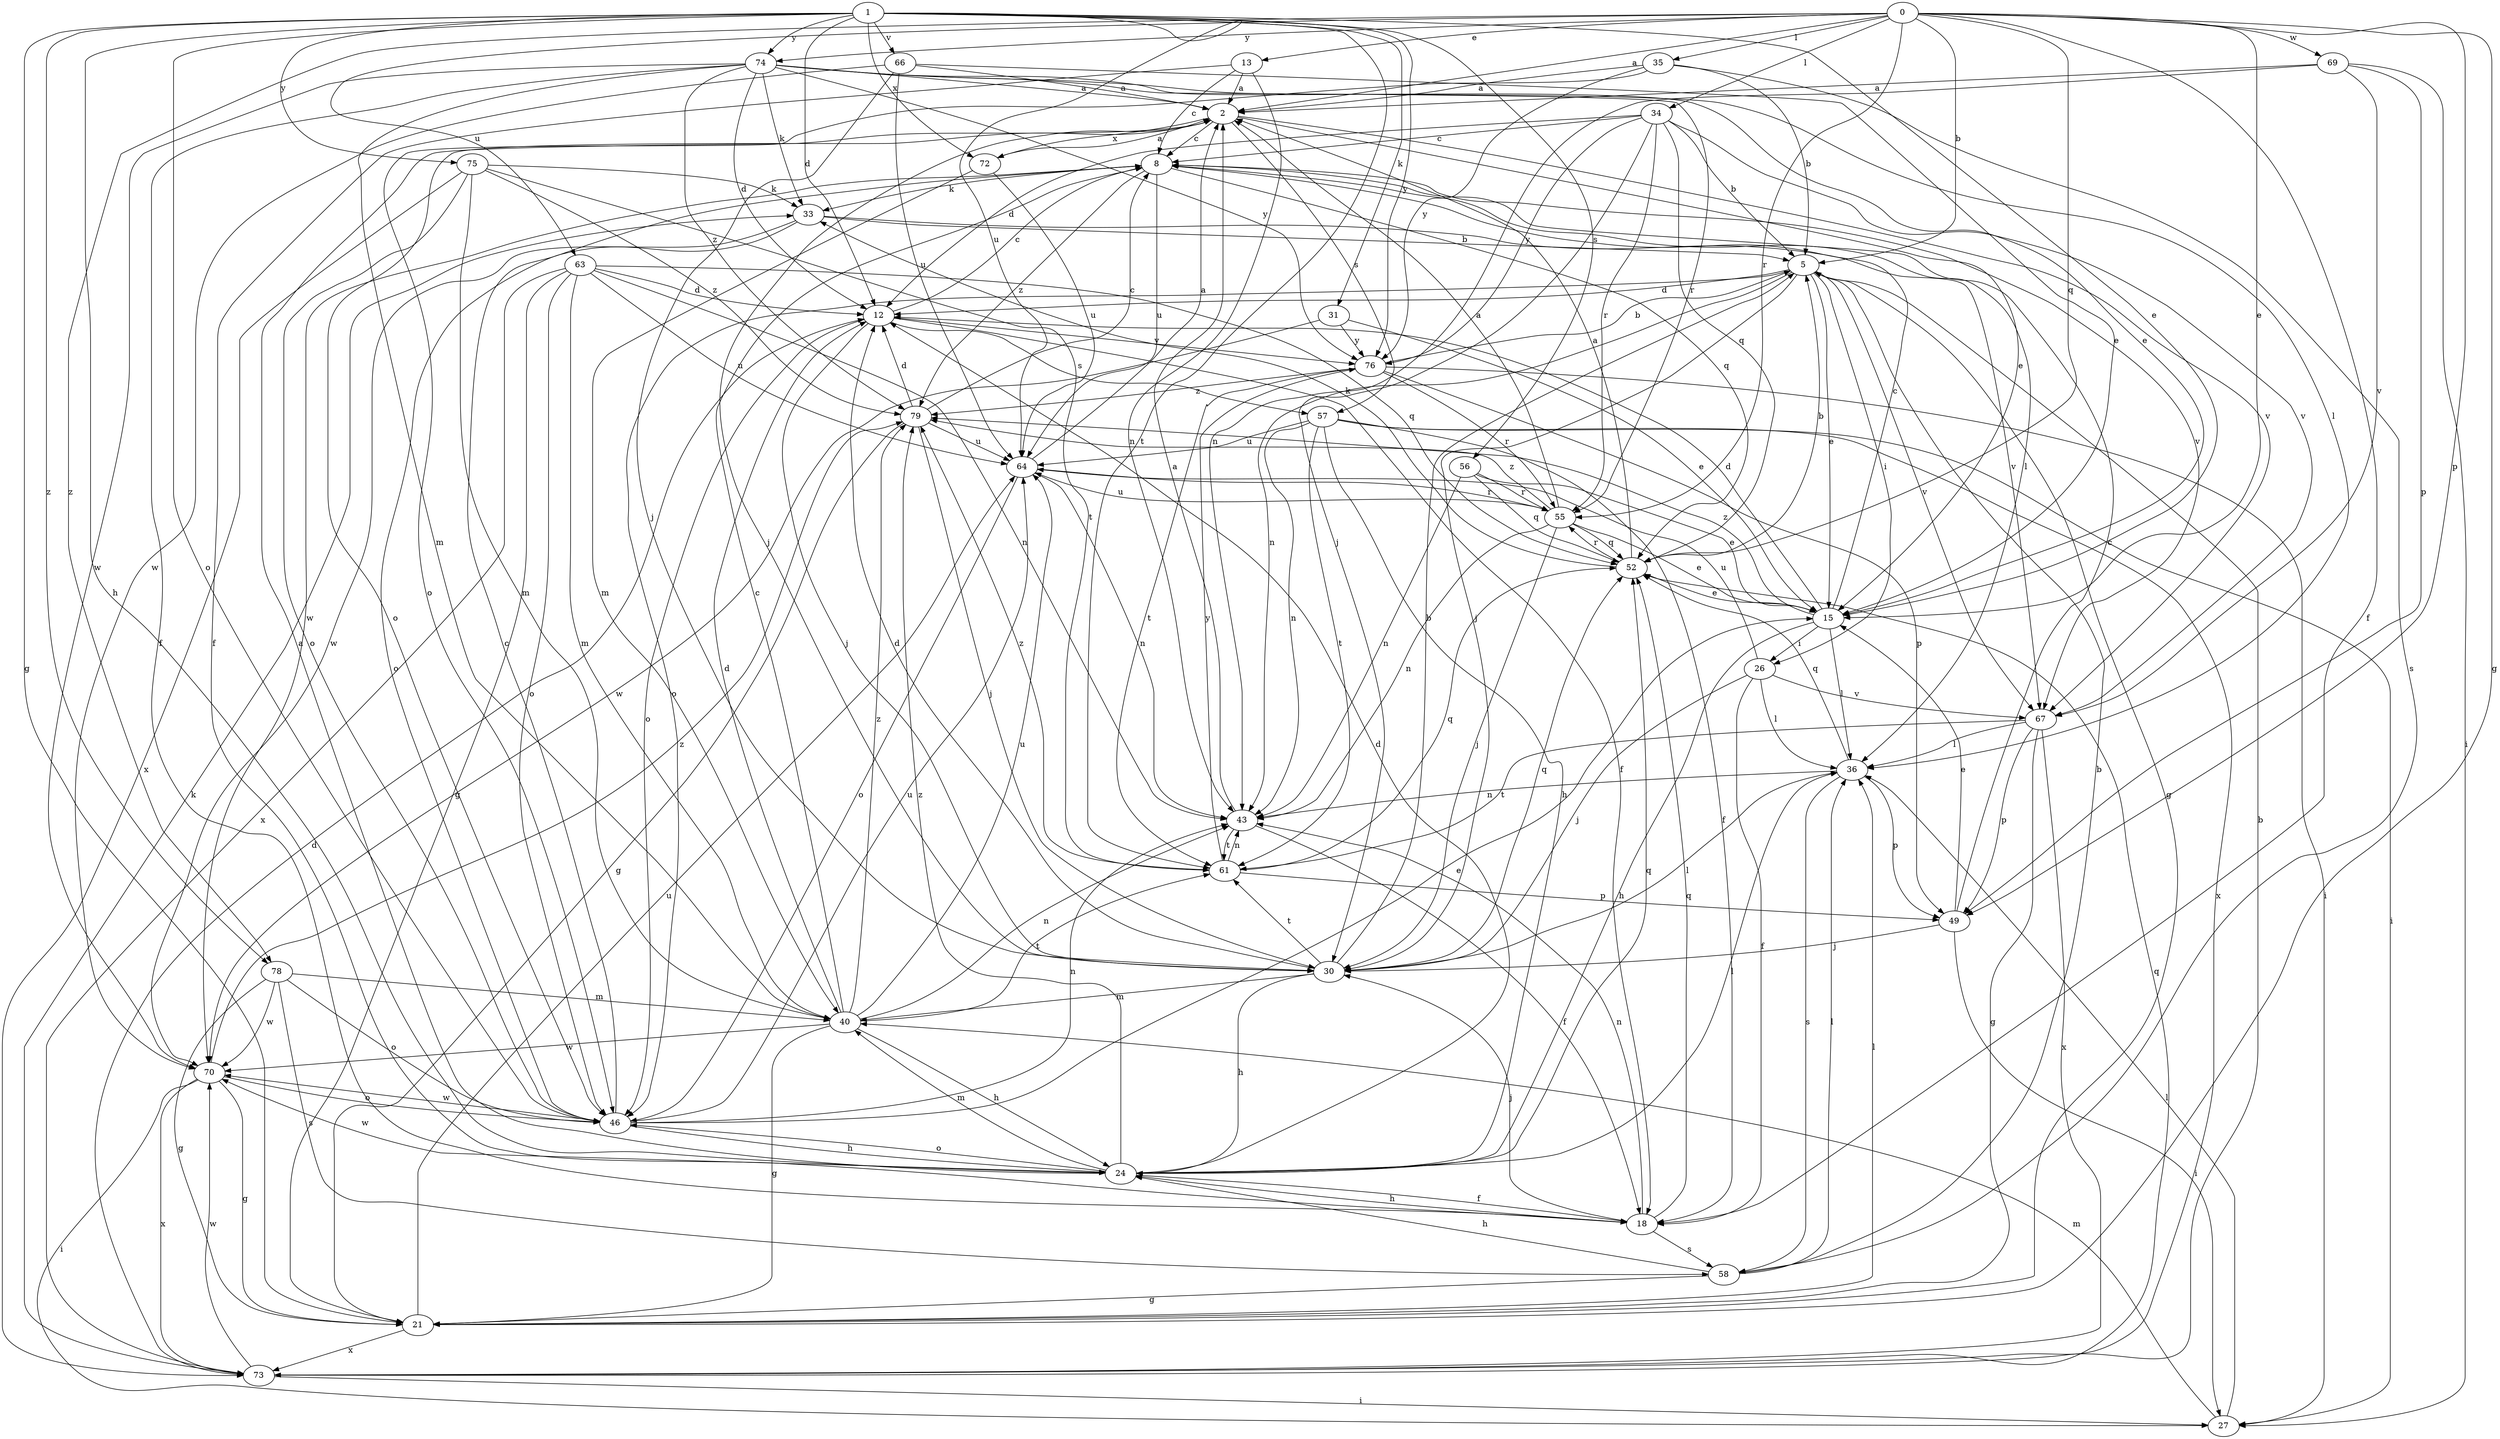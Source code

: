 strict digraph  {
0;
1;
2;
5;
8;
12;
13;
15;
18;
21;
24;
26;
27;
30;
31;
33;
34;
35;
36;
40;
43;
46;
49;
52;
55;
56;
57;
58;
61;
63;
64;
66;
67;
69;
70;
72;
73;
74;
75;
76;
78;
79;
0 -> 2  [label=a];
0 -> 5  [label=b];
0 -> 13  [label=e];
0 -> 15  [label=e];
0 -> 18  [label=f];
0 -> 21  [label=g];
0 -> 34  [label=l];
0 -> 35  [label=l];
0 -> 49  [label=p];
0 -> 52  [label=q];
0 -> 55  [label=r];
0 -> 63  [label=u];
0 -> 69  [label=w];
0 -> 74  [label=y];
0 -> 78  [label=z];
1 -> 12  [label=d];
1 -> 15  [label=e];
1 -> 21  [label=g];
1 -> 24  [label=h];
1 -> 31  [label=k];
1 -> 46  [label=o];
1 -> 56  [label=s];
1 -> 61  [label=t];
1 -> 64  [label=u];
1 -> 66  [label=v];
1 -> 72  [label=x];
1 -> 74  [label=y];
1 -> 75  [label=y];
1 -> 76  [label=y];
1 -> 78  [label=z];
2 -> 8  [label=c];
2 -> 15  [label=e];
2 -> 30  [label=j];
2 -> 46  [label=o];
2 -> 57  [label=s];
2 -> 67  [label=v];
2 -> 72  [label=x];
5 -> 12  [label=d];
5 -> 15  [label=e];
5 -> 21  [label=g];
5 -> 26  [label=i];
5 -> 30  [label=j];
5 -> 43  [label=n];
5 -> 46  [label=o];
5 -> 67  [label=v];
8 -> 33  [label=k];
8 -> 36  [label=l];
8 -> 52  [label=q];
8 -> 64  [label=u];
8 -> 67  [label=v];
8 -> 70  [label=w];
8 -> 79  [label=z];
12 -> 8  [label=c];
12 -> 18  [label=f];
12 -> 30  [label=j];
12 -> 46  [label=o];
12 -> 57  [label=s];
12 -> 76  [label=y];
13 -> 2  [label=a];
13 -> 8  [label=c];
13 -> 18  [label=f];
13 -> 43  [label=n];
15 -> 8  [label=c];
15 -> 12  [label=d];
15 -> 24  [label=h];
15 -> 26  [label=i];
15 -> 36  [label=l];
15 -> 79  [label=z];
18 -> 24  [label=h];
18 -> 30  [label=j];
18 -> 43  [label=n];
18 -> 52  [label=q];
18 -> 58  [label=s];
21 -> 36  [label=l];
21 -> 64  [label=u];
21 -> 73  [label=x];
24 -> 2  [label=a];
24 -> 12  [label=d];
24 -> 18  [label=f];
24 -> 36  [label=l];
24 -> 40  [label=m];
24 -> 46  [label=o];
24 -> 52  [label=q];
24 -> 70  [label=w];
24 -> 79  [label=z];
26 -> 18  [label=f];
26 -> 30  [label=j];
26 -> 36  [label=l];
26 -> 64  [label=u];
26 -> 67  [label=v];
27 -> 36  [label=l];
27 -> 40  [label=m];
30 -> 5  [label=b];
30 -> 12  [label=d];
30 -> 24  [label=h];
30 -> 36  [label=l];
30 -> 40  [label=m];
30 -> 52  [label=q];
30 -> 61  [label=t];
31 -> 15  [label=e];
31 -> 70  [label=w];
31 -> 76  [label=y];
33 -> 5  [label=b];
33 -> 46  [label=o];
33 -> 67  [label=v];
33 -> 70  [label=w];
34 -> 5  [label=b];
34 -> 8  [label=c];
34 -> 12  [label=d];
34 -> 30  [label=j];
34 -> 52  [label=q];
34 -> 55  [label=r];
34 -> 67  [label=v];
34 -> 76  [label=y];
35 -> 2  [label=a];
35 -> 5  [label=b];
35 -> 46  [label=o];
35 -> 58  [label=s];
35 -> 76  [label=y];
36 -> 43  [label=n];
36 -> 49  [label=p];
36 -> 52  [label=q];
36 -> 58  [label=s];
40 -> 8  [label=c];
40 -> 12  [label=d];
40 -> 21  [label=g];
40 -> 24  [label=h];
40 -> 43  [label=n];
40 -> 61  [label=t];
40 -> 64  [label=u];
40 -> 70  [label=w];
40 -> 79  [label=z];
43 -> 2  [label=a];
43 -> 18  [label=f];
43 -> 61  [label=t];
46 -> 8  [label=c];
46 -> 15  [label=e];
46 -> 24  [label=h];
46 -> 43  [label=n];
46 -> 64  [label=u];
46 -> 70  [label=w];
49 -> 8  [label=c];
49 -> 15  [label=e];
49 -> 27  [label=i];
49 -> 30  [label=j];
52 -> 2  [label=a];
52 -> 5  [label=b];
52 -> 15  [label=e];
52 -> 33  [label=k];
52 -> 55  [label=r];
55 -> 2  [label=a];
55 -> 15  [label=e];
55 -> 30  [label=j];
55 -> 43  [label=n];
55 -> 52  [label=q];
55 -> 64  [label=u];
55 -> 79  [label=z];
56 -> 15  [label=e];
56 -> 43  [label=n];
56 -> 52  [label=q];
56 -> 55  [label=r];
57 -> 18  [label=f];
57 -> 24  [label=h];
57 -> 27  [label=i];
57 -> 43  [label=n];
57 -> 61  [label=t];
57 -> 64  [label=u];
57 -> 73  [label=x];
58 -> 5  [label=b];
58 -> 21  [label=g];
58 -> 24  [label=h];
58 -> 36  [label=l];
61 -> 43  [label=n];
61 -> 49  [label=p];
61 -> 52  [label=q];
61 -> 76  [label=y];
61 -> 79  [label=z];
63 -> 12  [label=d];
63 -> 21  [label=g];
63 -> 40  [label=m];
63 -> 43  [label=n];
63 -> 46  [label=o];
63 -> 52  [label=q];
63 -> 64  [label=u];
63 -> 73  [label=x];
64 -> 2  [label=a];
64 -> 43  [label=n];
64 -> 46  [label=o];
64 -> 55  [label=r];
66 -> 2  [label=a];
66 -> 15  [label=e];
66 -> 30  [label=j];
66 -> 64  [label=u];
66 -> 70  [label=w];
67 -> 21  [label=g];
67 -> 36  [label=l];
67 -> 49  [label=p];
67 -> 61  [label=t];
67 -> 73  [label=x];
69 -> 2  [label=a];
69 -> 27  [label=i];
69 -> 43  [label=n];
69 -> 49  [label=p];
69 -> 67  [label=v];
70 -> 21  [label=g];
70 -> 27  [label=i];
70 -> 46  [label=o];
70 -> 73  [label=x];
70 -> 79  [label=z];
72 -> 2  [label=a];
72 -> 40  [label=m];
72 -> 64  [label=u];
73 -> 5  [label=b];
73 -> 12  [label=d];
73 -> 27  [label=i];
73 -> 33  [label=k];
73 -> 52  [label=q];
73 -> 70  [label=w];
74 -> 2  [label=a];
74 -> 12  [label=d];
74 -> 15  [label=e];
74 -> 18  [label=f];
74 -> 33  [label=k];
74 -> 36  [label=l];
74 -> 40  [label=m];
74 -> 55  [label=r];
74 -> 70  [label=w];
74 -> 76  [label=y];
74 -> 79  [label=z];
75 -> 33  [label=k];
75 -> 40  [label=m];
75 -> 46  [label=o];
75 -> 61  [label=t];
75 -> 73  [label=x];
75 -> 79  [label=z];
76 -> 5  [label=b];
76 -> 27  [label=i];
76 -> 49  [label=p];
76 -> 55  [label=r];
76 -> 61  [label=t];
76 -> 79  [label=z];
78 -> 21  [label=g];
78 -> 40  [label=m];
78 -> 46  [label=o];
78 -> 58  [label=s];
78 -> 70  [label=w];
79 -> 8  [label=c];
79 -> 12  [label=d];
79 -> 21  [label=g];
79 -> 30  [label=j];
79 -> 64  [label=u];
}
